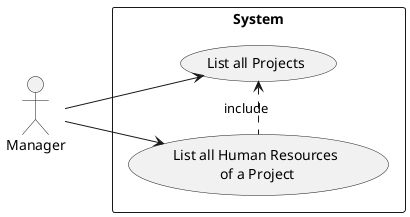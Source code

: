 @startuml


actor "Manager"

left to right direction
rectangle "System"{

    "Manager" --> (List all Projects)
    (List all Projects) <. (List all Human Resources\n of a Project) : include
    "Manager" --> (List all Human Resources\n of a Project)

}

@enduml